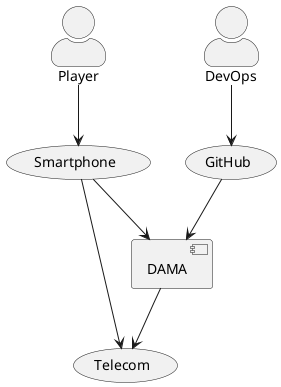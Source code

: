 @startuml
skinparam actorStyle awesome

:Player: --> (Smartphone)
(Smartphone) --> [DAMA]
(Smartphone) --> (Telecom)
(DAMA) --> (Telecom)
:DevOps: --> (GitHub)
(GitHub) --> (DAMA)

@enduml